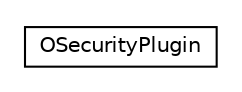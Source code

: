 #!/usr/local/bin/dot
#
# Class diagram 
# Generated by UMLGraph version R5_6-24-gf6e263 (http://www.umlgraph.org/)
#

digraph G {
	edge [fontname="Helvetica",fontsize=10,labelfontname="Helvetica",labelfontsize=10];
	node [fontname="Helvetica",fontsize=10,shape=plaintext];
	nodesep=0.25;
	ranksep=0.5;
	// com.orientechnologies.security.OSecurityPlugin
	c664791 [label=<<table title="com.orientechnologies.security.OSecurityPlugin" border="0" cellborder="1" cellspacing="0" cellpadding="2" port="p" href="./OSecurityPlugin.html">
		<tr><td><table border="0" cellspacing="0" cellpadding="1">
<tr><td align="center" balign="center"> OSecurityPlugin </td></tr>
		</table></td></tr>
		</table>>, URL="./OSecurityPlugin.html", fontname="Helvetica", fontcolor="black", fontsize=10.0];
}

